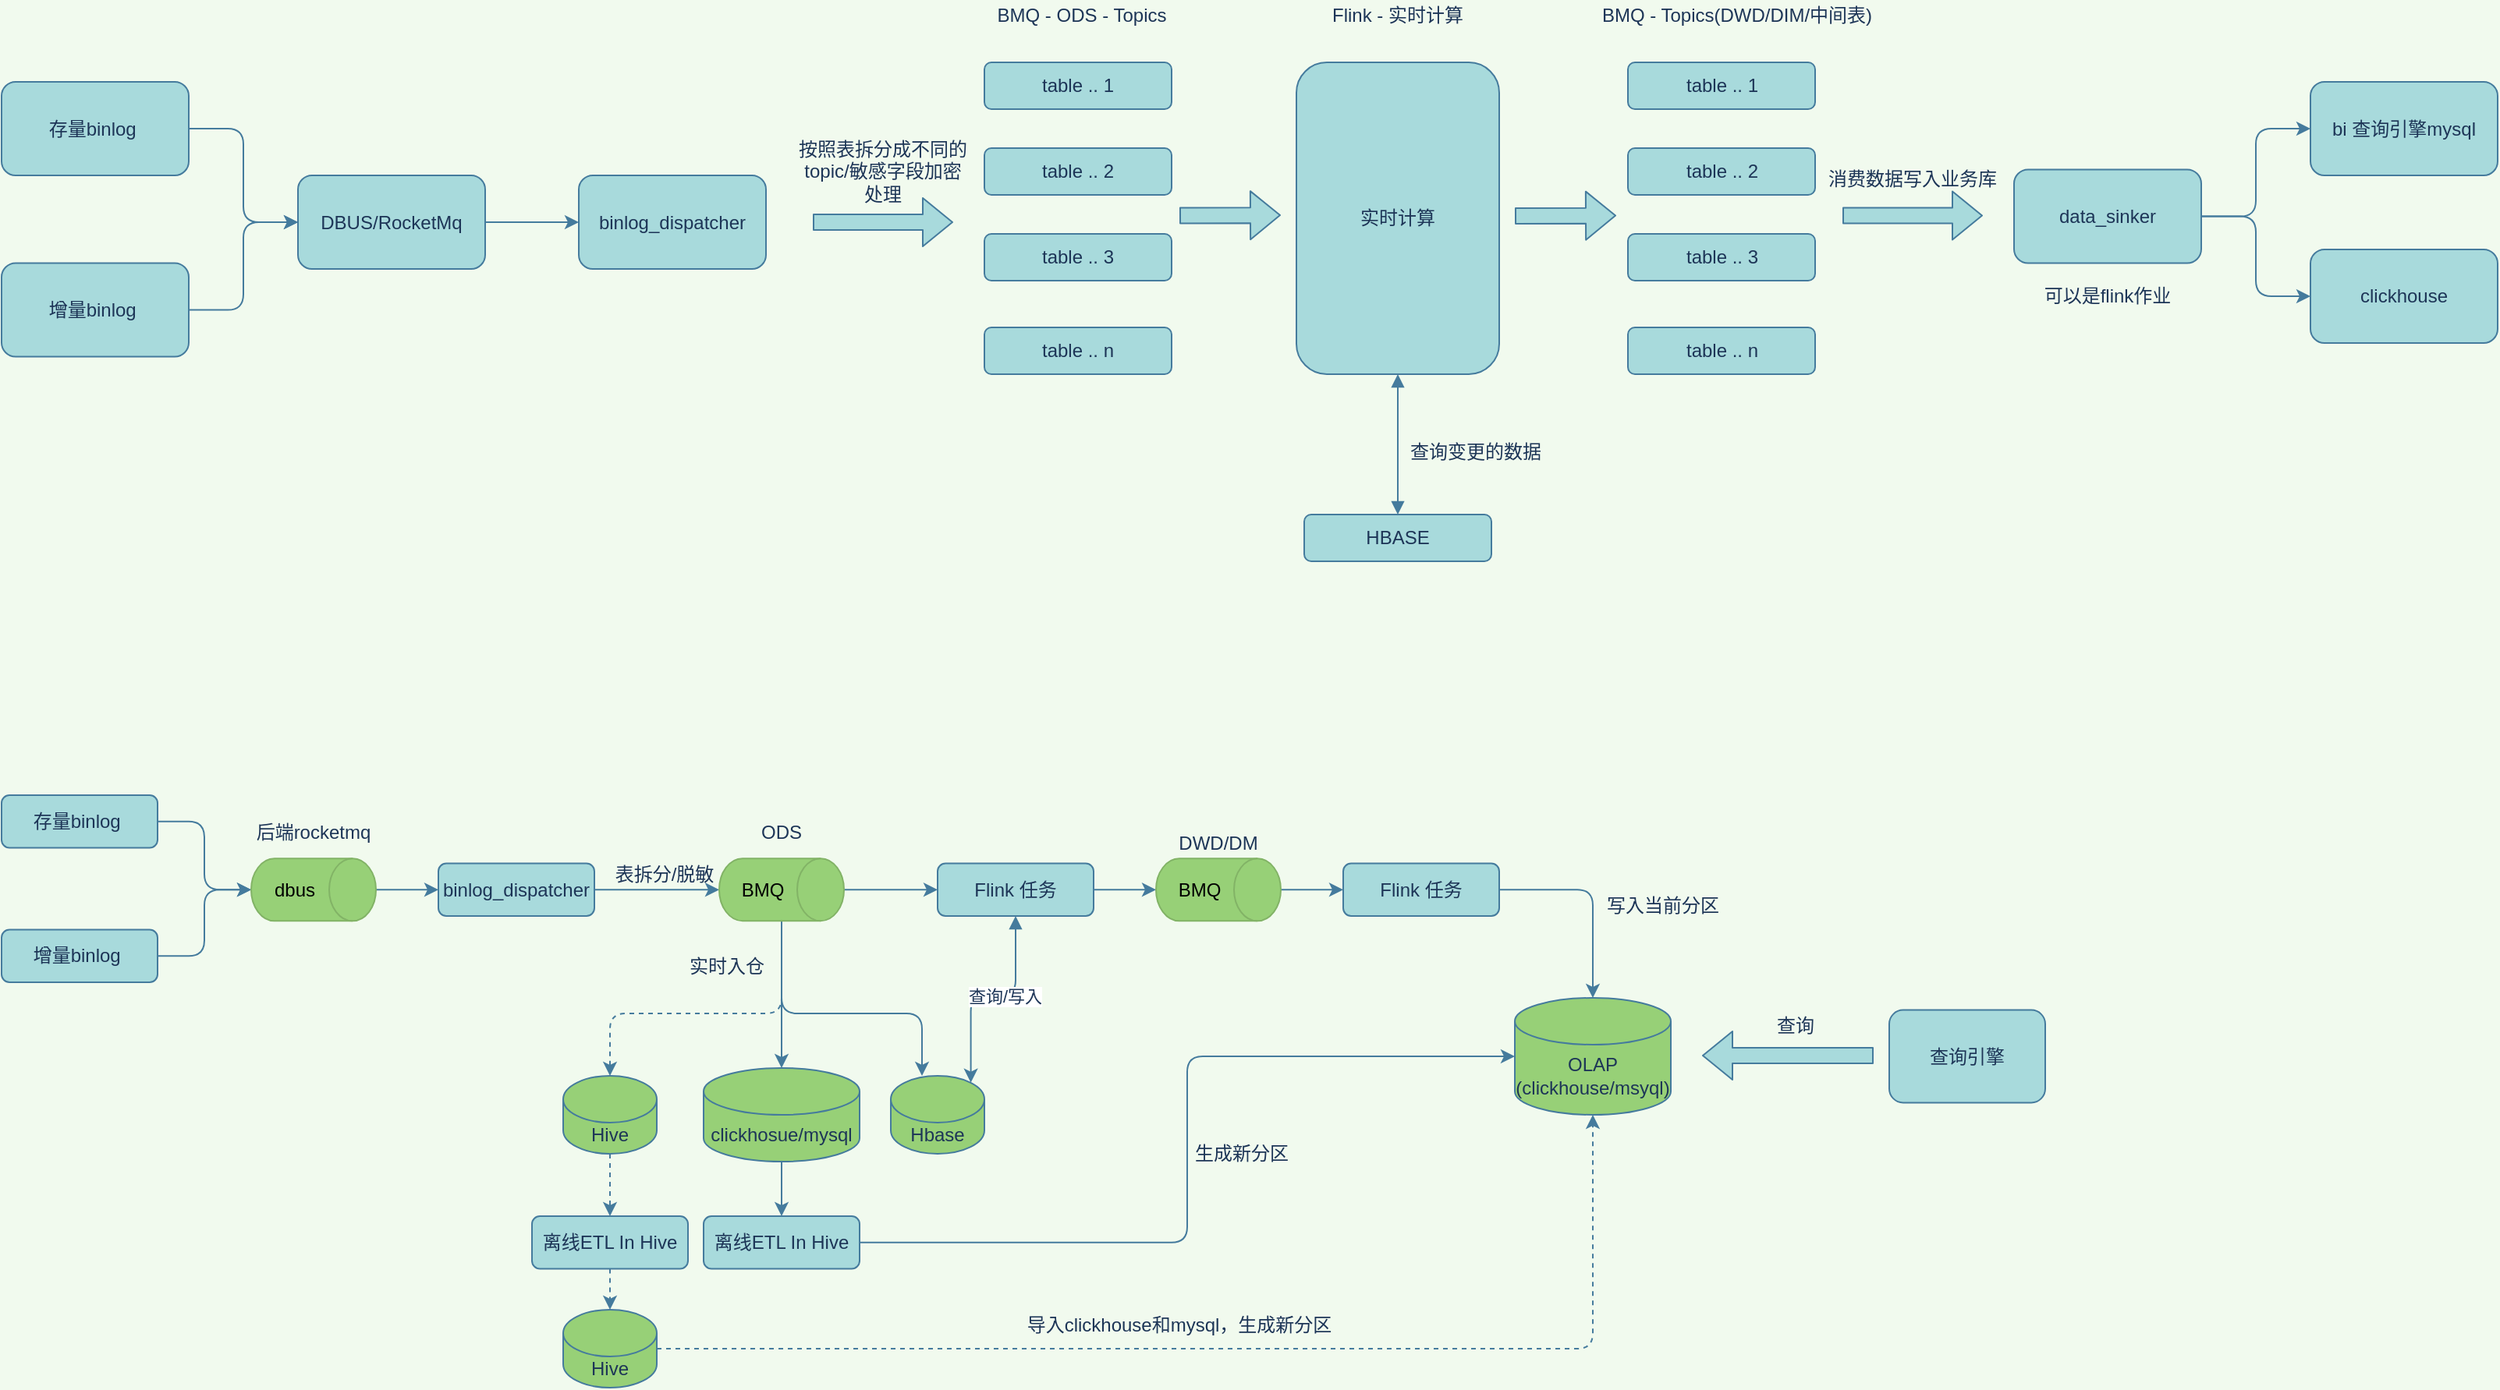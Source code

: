 <mxfile version="14.0.1" type="github">
  <diagram name="Page-1" id="74e2e168-ea6b-b213-b513-2b3c1d86103e">
    <mxGraphModel dx="1426" dy="769" grid="1" gridSize="10" guides="1" tooltips="1" connect="1" arrows="1" fold="1" page="1" pageScale="1" pageWidth="4681" pageHeight="3300" background="#F1FAEE" math="0" shadow="0">
      <root>
        <mxCell id="0" />
        <mxCell id="1" parent="0" />
        <mxCell id="ZxhqOC5vJH2Z66Pt62t_-1" style="edgeStyle=orthogonalEdgeStyle;curved=0;rounded=1;sketch=0;orthogonalLoop=1;jettySize=auto;html=1;exitX=1;exitY=0.5;exitDx=0;exitDy=0;entryX=0;entryY=0.5;entryDx=0;entryDy=0;strokeColor=#457B9D;fillColor=#A8DADC;fontColor=#1D3557;labelBackgroundColor=#F1FAEE;" edge="1" parent="1" source="CXxez-JtLYXaiOFdas3K-10" target="CXxez-JtLYXaiOFdas3K-11">
          <mxGeometry relative="1" as="geometry" />
        </mxCell>
        <mxCell id="CXxez-JtLYXaiOFdas3K-10" value="存量binlog&amp;nbsp;" style="rounded=1;whiteSpace=wrap;html=1;sketch=0;strokeColor=#457B9D;fillColor=#A8DADC;fontColor=#1D3557;" parent="1" vertex="1">
          <mxGeometry x="60" y="1402.5" width="120" height="60" as="geometry" />
        </mxCell>
        <mxCell id="ZxhqOC5vJH2Z66Pt62t_-3" style="edgeStyle=orthogonalEdgeStyle;curved=0;rounded=1;sketch=0;orthogonalLoop=1;jettySize=auto;html=1;exitX=1;exitY=0.5;exitDx=0;exitDy=0;entryX=0;entryY=0.5;entryDx=0;entryDy=0;strokeColor=#457B9D;fillColor=#A8DADC;fontColor=#1D3557;labelBackgroundColor=#F1FAEE;" edge="1" parent="1" source="CXxez-JtLYXaiOFdas3K-11" target="ZxhqOC5vJH2Z66Pt62t_-2">
          <mxGeometry relative="1" as="geometry" />
        </mxCell>
        <mxCell id="CXxez-JtLYXaiOFdas3K-11" value="DBUS/RocketMq" style="rounded=1;whiteSpace=wrap;html=1;sketch=0;strokeColor=#457B9D;fillColor=#A8DADC;fontColor=#1D3557;" parent="1" vertex="1">
          <mxGeometry x="250" y="1462.5" width="120" height="60" as="geometry" />
        </mxCell>
        <mxCell id="CXxez-JtLYXaiOFdas3K-14" value="table .. 1" style="rounded=1;whiteSpace=wrap;html=1;sketch=0;strokeColor=#457B9D;fillColor=#A8DADC;fontColor=#1D3557;" parent="1" vertex="1">
          <mxGeometry x="690" y="1390" width="120" height="30" as="geometry" />
        </mxCell>
        <mxCell id="CXxez-JtLYXaiOFdas3K-15" value="table .. 2" style="rounded=1;whiteSpace=wrap;html=1;sketch=0;strokeColor=#457B9D;fillColor=#A8DADC;fontColor=#1D3557;" parent="1" vertex="1">
          <mxGeometry x="690" y="1445" width="120" height="30" as="geometry" />
        </mxCell>
        <mxCell id="CXxez-JtLYXaiOFdas3K-16" value="table .. 3" style="rounded=1;whiteSpace=wrap;html=1;sketch=0;strokeColor=#457B9D;fillColor=#A8DADC;fontColor=#1D3557;" parent="1" vertex="1">
          <mxGeometry x="690" y="1500" width="120" height="30" as="geometry" />
        </mxCell>
        <mxCell id="CXxez-JtLYXaiOFdas3K-17" value="BMQ - ODS - Topics" style="text;html=1;strokeColor=none;fillColor=none;align=center;verticalAlign=middle;whiteSpace=wrap;rounded=0;sketch=0;fontColor=#1D3557;" parent="1" vertex="1">
          <mxGeometry x="695" y="1350" width="115" height="20" as="geometry" />
        </mxCell>
        <mxCell id="CXxez-JtLYXaiOFdas3K-18" value="table .. n" style="rounded=1;whiteSpace=wrap;html=1;sketch=0;strokeColor=#457B9D;fillColor=#A8DADC;fontColor=#1D3557;" parent="1" vertex="1">
          <mxGeometry x="690" y="1560" width="120" height="30" as="geometry" />
        </mxCell>
        <mxCell id="CXxez-JtLYXaiOFdas3K-20" value="Flink - 实时计算" style="text;html=1;strokeColor=none;fillColor=none;align=center;verticalAlign=middle;whiteSpace=wrap;rounded=0;sketch=0;fontColor=#1D3557;" parent="1" vertex="1">
          <mxGeometry x="905" y="1350" width="100" height="20" as="geometry" />
        </mxCell>
        <mxCell id="ZxhqOC5vJH2Z66Pt62t_-20" style="edgeStyle=orthogonalEdgeStyle;curved=0;rounded=1;sketch=0;orthogonalLoop=1;jettySize=auto;html=1;exitX=0.5;exitY=1;exitDx=0;exitDy=0;entryX=0.5;entryY=0;entryDx=0;entryDy=0;strokeColor=#457B9D;fillColor=#A8DADC;fontColor=#1D3557;endArrow=block;endFill=1;startArrow=block;startFill=1;labelBackgroundColor=#F1FAEE;" edge="1" parent="1" source="CXxez-JtLYXaiOFdas3K-21" target="ZxhqOC5vJH2Z66Pt62t_-19">
          <mxGeometry relative="1" as="geometry" />
        </mxCell>
        <mxCell id="CXxez-JtLYXaiOFdas3K-21" value="实时计算" style="rounded=1;whiteSpace=wrap;html=1;sketch=0;strokeColor=#457B9D;fillColor=#A8DADC;fontColor=#1D3557;" parent="1" vertex="1">
          <mxGeometry x="890" y="1390" width="130" height="200" as="geometry" />
        </mxCell>
        <mxCell id="ZxhqOC5vJH2Z66Pt62t_-2" value="binlog_dispatcher" style="rounded=1;whiteSpace=wrap;html=1;sketch=0;strokeColor=#457B9D;fillColor=#A8DADC;fontColor=#1D3557;" vertex="1" parent="1">
          <mxGeometry x="430" y="1462.5" width="120" height="60" as="geometry" />
        </mxCell>
        <mxCell id="ZxhqOC5vJH2Z66Pt62t_-4" value="table .. 1" style="rounded=1;whiteSpace=wrap;html=1;sketch=0;strokeColor=#457B9D;fillColor=#A8DADC;fontColor=#1D3557;" vertex="1" parent="1">
          <mxGeometry x="1102.5" y="1390" width="120" height="30" as="geometry" />
        </mxCell>
        <mxCell id="ZxhqOC5vJH2Z66Pt62t_-5" value="table .. 2" style="rounded=1;whiteSpace=wrap;html=1;sketch=0;strokeColor=#457B9D;fillColor=#A8DADC;fontColor=#1D3557;" vertex="1" parent="1">
          <mxGeometry x="1102.5" y="1445" width="120" height="30" as="geometry" />
        </mxCell>
        <mxCell id="ZxhqOC5vJH2Z66Pt62t_-6" value="table .. 3" style="rounded=1;whiteSpace=wrap;html=1;sketch=0;strokeColor=#457B9D;fillColor=#A8DADC;fontColor=#1D3557;" vertex="1" parent="1">
          <mxGeometry x="1102.5" y="1500" width="120" height="30" as="geometry" />
        </mxCell>
        <mxCell id="ZxhqOC5vJH2Z66Pt62t_-7" value="BMQ - Topics(DWD/DIM/中间表)" style="text;html=1;strokeColor=none;fillColor=none;align=center;verticalAlign=middle;whiteSpace=wrap;rounded=0;sketch=0;fontColor=#1D3557;" vertex="1" parent="1">
          <mxGeometry x="1080" y="1350" width="185" height="20" as="geometry" />
        </mxCell>
        <mxCell id="ZxhqOC5vJH2Z66Pt62t_-8" value="table .. n" style="rounded=1;whiteSpace=wrap;html=1;sketch=0;strokeColor=#457B9D;fillColor=#A8DADC;fontColor=#1D3557;" vertex="1" parent="1">
          <mxGeometry x="1102.5" y="1560" width="120" height="30" as="geometry" />
        </mxCell>
        <mxCell id="ZxhqOC5vJH2Z66Pt62t_-10" value="" style="shape=flexArrow;endArrow=classic;html=1;strokeColor=#457B9D;fillColor=#A8DADC;fontColor=#1D3557;labelBackgroundColor=#F1FAEE;" edge="1" parent="1">
          <mxGeometry width="50" height="50" relative="1" as="geometry">
            <mxPoint x="580" y="1492.5" as="sourcePoint" />
            <mxPoint x="670" y="1492.5" as="targetPoint" />
          </mxGeometry>
        </mxCell>
        <mxCell id="ZxhqOC5vJH2Z66Pt62t_-11" value="按照表拆分成不同的topic/敏感字段加密处理" style="text;html=1;strokeColor=none;fillColor=none;align=center;verticalAlign=middle;whiteSpace=wrap;rounded=0;sketch=0;fontColor=#1D3557;" vertex="1" parent="1">
          <mxGeometry x="570" y="1450" width="110" height="20" as="geometry" />
        </mxCell>
        <mxCell id="ZxhqOC5vJH2Z66Pt62t_-13" style="edgeStyle=orthogonalEdgeStyle;curved=0;rounded=1;sketch=0;orthogonalLoop=1;jettySize=auto;html=1;exitX=1;exitY=0.5;exitDx=0;exitDy=0;entryX=0;entryY=0.5;entryDx=0;entryDy=0;strokeColor=#457B9D;fillColor=#A8DADC;fontColor=#1D3557;labelBackgroundColor=#F1FAEE;" edge="1" parent="1" source="ZxhqOC5vJH2Z66Pt62t_-12" target="CXxez-JtLYXaiOFdas3K-11">
          <mxGeometry relative="1" as="geometry" />
        </mxCell>
        <mxCell id="ZxhqOC5vJH2Z66Pt62t_-12" value="增量binlog&amp;nbsp;" style="rounded=1;whiteSpace=wrap;html=1;sketch=0;strokeColor=#457B9D;fillColor=#A8DADC;fontColor=#1D3557;" vertex="1" parent="1">
          <mxGeometry x="60" y="1518.75" width="120" height="60" as="geometry" />
        </mxCell>
        <mxCell id="ZxhqOC5vJH2Z66Pt62t_-17" style="edgeStyle=orthogonalEdgeStyle;curved=0;rounded=1;sketch=0;orthogonalLoop=1;jettySize=auto;html=1;exitX=1;exitY=0.5;exitDx=0;exitDy=0;entryX=0;entryY=0.5;entryDx=0;entryDy=0;strokeColor=#457B9D;fillColor=#A8DADC;fontColor=#1D3557;labelBackgroundColor=#F1FAEE;" edge="1" parent="1" source="ZxhqOC5vJH2Z66Pt62t_-14" target="ZxhqOC5vJH2Z66Pt62t_-15">
          <mxGeometry relative="1" as="geometry" />
        </mxCell>
        <mxCell id="ZxhqOC5vJH2Z66Pt62t_-18" style="edgeStyle=orthogonalEdgeStyle;curved=0;rounded=1;sketch=0;orthogonalLoop=1;jettySize=auto;html=1;exitX=1;exitY=0.5;exitDx=0;exitDy=0;entryX=0;entryY=0.5;entryDx=0;entryDy=0;strokeColor=#457B9D;fillColor=#A8DADC;fontColor=#1D3557;labelBackgroundColor=#F1FAEE;" edge="1" parent="1" source="ZxhqOC5vJH2Z66Pt62t_-14" target="ZxhqOC5vJH2Z66Pt62t_-16">
          <mxGeometry relative="1" as="geometry" />
        </mxCell>
        <mxCell id="ZxhqOC5vJH2Z66Pt62t_-14" value="data_sinker" style="rounded=1;whiteSpace=wrap;html=1;sketch=0;strokeColor=#457B9D;fillColor=#A8DADC;fontColor=#1D3557;" vertex="1" parent="1">
          <mxGeometry x="1350" y="1458.75" width="120" height="60" as="geometry" />
        </mxCell>
        <mxCell id="ZxhqOC5vJH2Z66Pt62t_-15" value="bi 查询引擎mysql" style="rounded=1;whiteSpace=wrap;html=1;sketch=0;strokeColor=#457B9D;fillColor=#A8DADC;fontColor=#1D3557;" vertex="1" parent="1">
          <mxGeometry x="1540" y="1402.5" width="120" height="60" as="geometry" />
        </mxCell>
        <mxCell id="ZxhqOC5vJH2Z66Pt62t_-16" value="clickhouse" style="rounded=1;whiteSpace=wrap;html=1;sketch=0;strokeColor=#457B9D;fillColor=#A8DADC;fontColor=#1D3557;" vertex="1" parent="1">
          <mxGeometry x="1540" y="1510" width="120" height="60" as="geometry" />
        </mxCell>
        <mxCell id="ZxhqOC5vJH2Z66Pt62t_-19" value="HBASE" style="rounded=1;whiteSpace=wrap;html=1;sketch=0;strokeColor=#457B9D;fillColor=#A8DADC;fontColor=#1D3557;" vertex="1" parent="1">
          <mxGeometry x="895" y="1680" width="120" height="30" as="geometry" />
        </mxCell>
        <mxCell id="ZxhqOC5vJH2Z66Pt62t_-21" value="" style="shape=flexArrow;endArrow=classic;html=1;strokeColor=#457B9D;fillColor=#A8DADC;fontColor=#1D3557;labelBackgroundColor=#F1FAEE;" edge="1" parent="1">
          <mxGeometry width="50" height="50" relative="1" as="geometry">
            <mxPoint x="1240" y="1488.25" as="sourcePoint" />
            <mxPoint x="1330" y="1488.25" as="targetPoint" />
          </mxGeometry>
        </mxCell>
        <mxCell id="ZxhqOC5vJH2Z66Pt62t_-22" value="消费数据写入业务库" style="text;html=1;strokeColor=none;fillColor=none;align=center;verticalAlign=middle;whiteSpace=wrap;rounded=0;sketch=0;fontColor=#1D3557;" vertex="1" parent="1">
          <mxGeometry x="1230" y="1455" width="110" height="20" as="geometry" />
        </mxCell>
        <mxCell id="ZxhqOC5vJH2Z66Pt62t_-23" value="" style="shape=flexArrow;endArrow=classic;html=1;strokeColor=#457B9D;fillColor=#A8DADC;fontColor=#1D3557;labelBackgroundColor=#F1FAEE;" edge="1" parent="1">
          <mxGeometry width="50" height="50" relative="1" as="geometry">
            <mxPoint x="815" y="1488.25" as="sourcePoint" />
            <mxPoint x="880" y="1488" as="targetPoint" />
          </mxGeometry>
        </mxCell>
        <mxCell id="ZxhqOC5vJH2Z66Pt62t_-24" value="" style="shape=flexArrow;endArrow=classic;html=1;strokeColor=#457B9D;fillColor=#A8DADC;fontColor=#1D3557;labelBackgroundColor=#F1FAEE;" edge="1" parent="1">
          <mxGeometry width="50" height="50" relative="1" as="geometry">
            <mxPoint x="1030" y="1488.5" as="sourcePoint" />
            <mxPoint x="1095" y="1488.25" as="targetPoint" />
          </mxGeometry>
        </mxCell>
        <mxCell id="ZxhqOC5vJH2Z66Pt62t_-38" value="查询变更的数据" style="text;html=1;strokeColor=none;fillColor=none;align=center;verticalAlign=middle;whiteSpace=wrap;rounded=0;sketch=0;fontColor=#1D3557;" vertex="1" parent="1">
          <mxGeometry x="960" y="1630" width="90" height="20" as="geometry" />
        </mxCell>
        <mxCell id="ZxhqOC5vJH2Z66Pt62t_-39" value="可以是flink作业" style="text;html=1;strokeColor=none;fillColor=none;align=center;verticalAlign=middle;whiteSpace=wrap;rounded=0;sketch=0;fontColor=#1D3557;" vertex="1" parent="1">
          <mxGeometry x="1365" y="1530" width="90" height="20" as="geometry" />
        </mxCell>
        <mxCell id="ZxhqOC5vJH2Z66Pt62t_-55" style="edgeStyle=orthogonalEdgeStyle;curved=0;rounded=1;sketch=0;orthogonalLoop=1;jettySize=auto;html=1;exitX=1;exitY=0.5;exitDx=0;exitDy=0;entryX=0.5;entryY=1;entryDx=0;entryDy=0;entryPerimeter=0;strokeColor=#457B9D;fillColor=#A8DADC;fontColor=#1D3557;" edge="1" parent="1" source="ZxhqOC5vJH2Z66Pt62t_-46" target="ZxhqOC5vJH2Z66Pt62t_-53">
          <mxGeometry relative="1" as="geometry" />
        </mxCell>
        <mxCell id="ZxhqOC5vJH2Z66Pt62t_-46" value="增量binlog&amp;nbsp;" style="rounded=1;whiteSpace=wrap;html=1;sketch=0;strokeColor=#457B9D;fillColor=#A8DADC;fontColor=#1D3557;" vertex="1" parent="1">
          <mxGeometry x="60" y="1946.25" width="100" height="33.75" as="geometry" />
        </mxCell>
        <mxCell id="ZxhqOC5vJH2Z66Pt62t_-54" style="edgeStyle=orthogonalEdgeStyle;curved=0;rounded=1;sketch=0;orthogonalLoop=1;jettySize=auto;html=1;exitX=1;exitY=0.5;exitDx=0;exitDy=0;entryX=0.5;entryY=1;entryDx=0;entryDy=0;entryPerimeter=0;strokeColor=#457B9D;fillColor=#A8DADC;fontColor=#1D3557;" edge="1" parent="1" source="ZxhqOC5vJH2Z66Pt62t_-47" target="ZxhqOC5vJH2Z66Pt62t_-53">
          <mxGeometry relative="1" as="geometry" />
        </mxCell>
        <mxCell id="ZxhqOC5vJH2Z66Pt62t_-47" value="存量binlog&amp;nbsp;" style="rounded=1;whiteSpace=wrap;html=1;sketch=0;strokeColor=#457B9D;fillColor=#A8DADC;fontColor=#1D3557;" vertex="1" parent="1">
          <mxGeometry x="60" y="1860" width="100" height="33.75" as="geometry" />
        </mxCell>
        <mxCell id="ZxhqOC5vJH2Z66Pt62t_-59" style="edgeStyle=orthogonalEdgeStyle;curved=0;rounded=1;sketch=0;orthogonalLoop=1;jettySize=auto;html=1;exitX=1;exitY=0.5;exitDx=0;exitDy=0;strokeColor=#457B9D;fillColor=#A8DADC;fontColor=#1D3557;" edge="1" parent="1" source="ZxhqOC5vJH2Z66Pt62t_-52" target="ZxhqOC5vJH2Z66Pt62t_-58">
          <mxGeometry relative="1" as="geometry" />
        </mxCell>
        <mxCell id="ZxhqOC5vJH2Z66Pt62t_-52" value="&lt;span&gt;binlog_dispatcher&lt;/span&gt;" style="rounded=1;whiteSpace=wrap;html=1;sketch=0;strokeColor=#457B9D;fillColor=#A8DADC;fontColor=#1D3557;" vertex="1" parent="1">
          <mxGeometry x="340" y="1903.75" width="100" height="33.75" as="geometry" />
        </mxCell>
        <mxCell id="ZxhqOC5vJH2Z66Pt62t_-57" style="edgeStyle=orthogonalEdgeStyle;curved=0;rounded=1;sketch=0;orthogonalLoop=1;jettySize=auto;html=1;exitX=0.5;exitY=0;exitDx=0;exitDy=0;exitPerimeter=0;entryX=0;entryY=0.5;entryDx=0;entryDy=0;strokeColor=#457B9D;fillColor=#A8DADC;fontColor=#1D3557;" edge="1" parent="1" source="ZxhqOC5vJH2Z66Pt62t_-53" target="ZxhqOC5vJH2Z66Pt62t_-52">
          <mxGeometry relative="1" as="geometry" />
        </mxCell>
        <mxCell id="ZxhqOC5vJH2Z66Pt62t_-53" value="dbus" style="shape=cylinder3;whiteSpace=wrap;html=1;boundedLbl=1;backgroundOutline=1;size=15;rounded=0;sketch=0;strokeColor=#82b366;direction=south;fillColor=#97D077;" vertex="1" parent="1">
          <mxGeometry x="220" y="1900.63" width="80" height="40" as="geometry" />
        </mxCell>
        <mxCell id="ZxhqOC5vJH2Z66Pt62t_-56" value="后端rocketmq" style="text;html=1;strokeColor=none;fillColor=none;align=center;verticalAlign=middle;whiteSpace=wrap;rounded=0;sketch=0;fontColor=#1D3557;" vertex="1" parent="1">
          <mxGeometry x="215" y="1873.75" width="90" height="20" as="geometry" />
        </mxCell>
        <mxCell id="ZxhqOC5vJH2Z66Pt62t_-67" style="edgeStyle=orthogonalEdgeStyle;curved=0;rounded=1;sketch=0;orthogonalLoop=1;jettySize=auto;html=1;exitX=1;exitY=0.5;exitDx=0;exitDy=0;exitPerimeter=0;entryX=0.5;entryY=0;entryDx=0;entryDy=0;entryPerimeter=0;strokeColor=#457B9D;fillColor=#A8DADC;fontColor=#1D3557;" edge="1" parent="1" source="ZxhqOC5vJH2Z66Pt62t_-58" target="ZxhqOC5vJH2Z66Pt62t_-66">
          <mxGeometry relative="1" as="geometry" />
        </mxCell>
        <mxCell id="ZxhqOC5vJH2Z66Pt62t_-68" style="edgeStyle=orthogonalEdgeStyle;curved=0;rounded=1;sketch=0;orthogonalLoop=1;jettySize=auto;html=1;exitX=1;exitY=0.5;exitDx=0;exitDy=0;exitPerimeter=0;entryX=0.5;entryY=0;entryDx=0;entryDy=0;entryPerimeter=0;strokeColor=#457B9D;fillColor=#A8DADC;fontColor=#1D3557;dashed=1;" edge="1" parent="1" source="ZxhqOC5vJH2Z66Pt62t_-58" target="ZxhqOC5vJH2Z66Pt62t_-63">
          <mxGeometry relative="1" as="geometry">
            <Array as="points">
              <mxPoint x="560" y="2000" />
              <mxPoint x="450" y="2000" />
            </Array>
          </mxGeometry>
        </mxCell>
        <mxCell id="ZxhqOC5vJH2Z66Pt62t_-70" style="edgeStyle=orthogonalEdgeStyle;curved=0;rounded=1;sketch=0;orthogonalLoop=1;jettySize=auto;html=1;exitX=1;exitY=0.5;exitDx=0;exitDy=0;exitPerimeter=0;strokeColor=#457B9D;fillColor=#A8DADC;fontColor=#1D3557;" edge="1" parent="1" source="ZxhqOC5vJH2Z66Pt62t_-58" target="ZxhqOC5vJH2Z66Pt62t_-69">
          <mxGeometry relative="1" as="geometry">
            <Array as="points">
              <mxPoint x="560" y="2000" />
              <mxPoint x="650" y="2000" />
            </Array>
          </mxGeometry>
        </mxCell>
        <mxCell id="ZxhqOC5vJH2Z66Pt62t_-72" style="edgeStyle=orthogonalEdgeStyle;curved=0;rounded=1;sketch=0;orthogonalLoop=1;jettySize=auto;html=1;exitX=0.5;exitY=0;exitDx=0;exitDy=0;exitPerimeter=0;strokeColor=#457B9D;fillColor=#A8DADC;fontColor=#1D3557;" edge="1" parent="1" source="ZxhqOC5vJH2Z66Pt62t_-58" target="ZxhqOC5vJH2Z66Pt62t_-71">
          <mxGeometry relative="1" as="geometry" />
        </mxCell>
        <mxCell id="ZxhqOC5vJH2Z66Pt62t_-58" value="BMQ" style="shape=cylinder3;whiteSpace=wrap;html=1;boundedLbl=1;backgroundOutline=1;size=15;rounded=0;sketch=0;strokeColor=#82b366;direction=south;fillColor=#97D077;" vertex="1" parent="1">
          <mxGeometry x="520" y="1900.62" width="80" height="40" as="geometry" />
        </mxCell>
        <mxCell id="ZxhqOC5vJH2Z66Pt62t_-60" value="ODS" style="text;html=1;strokeColor=none;fillColor=none;align=center;verticalAlign=middle;whiteSpace=wrap;rounded=0;sketch=0;fontColor=#1D3557;" vertex="1" parent="1">
          <mxGeometry x="540" y="1873.75" width="40" height="20" as="geometry" />
        </mxCell>
        <mxCell id="ZxhqOC5vJH2Z66Pt62t_-62" value="表拆分/脱敏" style="text;html=1;strokeColor=none;fillColor=none;align=center;verticalAlign=middle;whiteSpace=wrap;rounded=0;sketch=0;fontColor=#1D3557;" vertex="1" parent="1">
          <mxGeometry x="440" y="1900.62" width="90" height="20" as="geometry" />
        </mxCell>
        <mxCell id="ZxhqOC5vJH2Z66Pt62t_-93" style="edgeStyle=orthogonalEdgeStyle;curved=0;rounded=1;sketch=0;orthogonalLoop=1;jettySize=auto;html=1;exitX=0.5;exitY=1;exitDx=0;exitDy=0;exitPerimeter=0;entryX=0.5;entryY=0;entryDx=0;entryDy=0;startArrow=none;startFill=0;strokeColor=#457B9D;fillColor=#A8DADC;fontColor=#1D3557;dashed=1;" edge="1" parent="1" source="ZxhqOC5vJH2Z66Pt62t_-63" target="ZxhqOC5vJH2Z66Pt62t_-92">
          <mxGeometry relative="1" as="geometry" />
        </mxCell>
        <mxCell id="ZxhqOC5vJH2Z66Pt62t_-63" value="Hive" style="shape=cylinder3;whiteSpace=wrap;html=1;boundedLbl=1;backgroundOutline=1;size=15;rounded=0;sketch=0;strokeColor=#457B9D;fillColor=#97D077;fontColor=#1D3557;" vertex="1" parent="1">
          <mxGeometry x="420" y="2040" width="60" height="50" as="geometry" />
        </mxCell>
        <mxCell id="ZxhqOC5vJH2Z66Pt62t_-100" style="edgeStyle=orthogonalEdgeStyle;curved=0;rounded=1;sketch=0;orthogonalLoop=1;jettySize=auto;html=1;exitX=0.5;exitY=1;exitDx=0;exitDy=0;exitPerimeter=0;entryX=0.5;entryY=0;entryDx=0;entryDy=0;startArrow=none;startFill=0;strokeColor=#457B9D;fillColor=#A8DADC;fontColor=#1D3557;" edge="1" parent="1" source="ZxhqOC5vJH2Z66Pt62t_-66" target="ZxhqOC5vJH2Z66Pt62t_-98">
          <mxGeometry relative="1" as="geometry" />
        </mxCell>
        <mxCell id="ZxhqOC5vJH2Z66Pt62t_-66" value="clickhosue/mysql" style="shape=cylinder3;whiteSpace=wrap;html=1;boundedLbl=1;backgroundOutline=1;size=15;rounded=0;sketch=0;strokeColor=#457B9D;fillColor=#97D077;fontColor=#1D3557;" vertex="1" parent="1">
          <mxGeometry x="510" y="2035" width="100" height="60" as="geometry" />
        </mxCell>
        <mxCell id="ZxhqOC5vJH2Z66Pt62t_-69" value="Hbase" style="shape=cylinder3;whiteSpace=wrap;html=1;boundedLbl=1;backgroundOutline=1;size=15;rounded=0;sketch=0;strokeColor=#457B9D;fillColor=#97D077;fontColor=#1D3557;" vertex="1" parent="1">
          <mxGeometry x="630" y="2040" width="60" height="50" as="geometry" />
        </mxCell>
        <mxCell id="ZxhqOC5vJH2Z66Pt62t_-73" style="edgeStyle=orthogonalEdgeStyle;curved=0;rounded=1;sketch=0;orthogonalLoop=1;jettySize=auto;html=1;exitX=0.5;exitY=1;exitDx=0;exitDy=0;entryX=0.855;entryY=0;entryDx=0;entryDy=4.35;entryPerimeter=0;strokeColor=#457B9D;fillColor=#A8DADC;fontColor=#1D3557;startArrow=block;startFill=1;" edge="1" parent="1" source="ZxhqOC5vJH2Z66Pt62t_-71" target="ZxhqOC5vJH2Z66Pt62t_-69">
          <mxGeometry relative="1" as="geometry" />
        </mxCell>
        <mxCell id="ZxhqOC5vJH2Z66Pt62t_-74" value="查询/写入" style="edgeLabel;html=1;align=center;verticalAlign=middle;resizable=0;points=[];fontColor=#1D3557;" vertex="1" connectable="0" parent="ZxhqOC5vJH2Z66Pt62t_-73">
          <mxGeometry x="-0.139" relative="1" as="geometry">
            <mxPoint as="offset" />
          </mxGeometry>
        </mxCell>
        <mxCell id="ZxhqOC5vJH2Z66Pt62t_-77" style="edgeStyle=orthogonalEdgeStyle;curved=0;rounded=1;sketch=0;orthogonalLoop=1;jettySize=auto;html=1;exitX=1;exitY=0.5;exitDx=0;exitDy=0;entryX=0.5;entryY=1;entryDx=0;entryDy=0;entryPerimeter=0;startArrow=none;startFill=0;strokeColor=#457B9D;fillColor=#A8DADC;fontColor=#1D3557;" edge="1" parent="1" source="ZxhqOC5vJH2Z66Pt62t_-71" target="ZxhqOC5vJH2Z66Pt62t_-76">
          <mxGeometry relative="1" as="geometry" />
        </mxCell>
        <mxCell id="ZxhqOC5vJH2Z66Pt62t_-71" value="Flink 任务" style="rounded=1;whiteSpace=wrap;html=1;sketch=0;strokeColor=#457B9D;fillColor=#A8DADC;fontColor=#1D3557;" vertex="1" parent="1">
          <mxGeometry x="660" y="1903.74" width="100" height="33.75" as="geometry" />
        </mxCell>
        <mxCell id="ZxhqOC5vJH2Z66Pt62t_-75" value="实时入仓" style="text;html=1;strokeColor=none;fillColor=none;align=center;verticalAlign=middle;whiteSpace=wrap;rounded=0;sketch=0;fontColor=#1D3557;" vertex="1" parent="1">
          <mxGeometry x="490" y="1960" width="70" height="20" as="geometry" />
        </mxCell>
        <mxCell id="ZxhqOC5vJH2Z66Pt62t_-89" style="edgeStyle=orthogonalEdgeStyle;curved=0;rounded=1;sketch=0;orthogonalLoop=1;jettySize=auto;html=1;exitX=0.5;exitY=0;exitDx=0;exitDy=0;exitPerimeter=0;entryX=0;entryY=0.5;entryDx=0;entryDy=0;startArrow=none;startFill=0;strokeColor=#457B9D;fillColor=#A8DADC;fontColor=#1D3557;" edge="1" parent="1" source="ZxhqOC5vJH2Z66Pt62t_-76" target="ZxhqOC5vJH2Z66Pt62t_-88">
          <mxGeometry relative="1" as="geometry" />
        </mxCell>
        <mxCell id="ZxhqOC5vJH2Z66Pt62t_-76" value="BMQ" style="shape=cylinder3;whiteSpace=wrap;html=1;boundedLbl=1;backgroundOutline=1;size=15;rounded=0;sketch=0;strokeColor=#82b366;direction=south;fillColor=#97D077;" vertex="1" parent="1">
          <mxGeometry x="800" y="1900.63" width="80" height="40" as="geometry" />
        </mxCell>
        <mxCell id="ZxhqOC5vJH2Z66Pt62t_-78" value="DWD/DM" style="text;html=1;strokeColor=none;fillColor=none;align=center;verticalAlign=middle;whiteSpace=wrap;rounded=0;sketch=0;fontColor=#1D3557;" vertex="1" parent="1">
          <mxGeometry x="820" y="1880.62" width="40" height="20" as="geometry" />
        </mxCell>
        <mxCell id="ZxhqOC5vJH2Z66Pt62t_-79" value="OLAP&lt;br&gt;(clickhouse/msyql)" style="shape=cylinder3;whiteSpace=wrap;html=1;boundedLbl=1;backgroundOutline=1;size=15;rounded=0;sketch=0;strokeColor=#457B9D;fillColor=#97D077;fontColor=#1D3557;" vertex="1" parent="1">
          <mxGeometry x="1030" y="1990" width="100" height="75" as="geometry" />
        </mxCell>
        <mxCell id="ZxhqOC5vJH2Z66Pt62t_-90" style="edgeStyle=orthogonalEdgeStyle;curved=0;rounded=1;sketch=0;orthogonalLoop=1;jettySize=auto;html=1;exitX=1;exitY=0.5;exitDx=0;exitDy=0;entryX=0.5;entryY=0;entryDx=0;entryDy=0;entryPerimeter=0;startArrow=none;startFill=0;strokeColor=#457B9D;fillColor=#A8DADC;fontColor=#1D3557;" edge="1" parent="1" source="ZxhqOC5vJH2Z66Pt62t_-88" target="ZxhqOC5vJH2Z66Pt62t_-79">
          <mxGeometry relative="1" as="geometry" />
        </mxCell>
        <mxCell id="ZxhqOC5vJH2Z66Pt62t_-88" value="Flink 任务" style="rounded=1;whiteSpace=wrap;html=1;sketch=0;strokeColor=#457B9D;fillColor=#A8DADC;fontColor=#1D3557;" vertex="1" parent="1">
          <mxGeometry x="920" y="1903.75" width="100" height="33.75" as="geometry" />
        </mxCell>
        <mxCell id="ZxhqOC5vJH2Z66Pt62t_-95" style="edgeStyle=orthogonalEdgeStyle;curved=0;rounded=1;sketch=0;orthogonalLoop=1;jettySize=auto;html=1;exitX=0.5;exitY=1;exitDx=0;exitDy=0;entryX=0.5;entryY=0;entryDx=0;entryDy=0;entryPerimeter=0;dashed=1;startArrow=none;startFill=0;strokeColor=#457B9D;fillColor=#A8DADC;fontColor=#1D3557;" edge="1" parent="1" source="ZxhqOC5vJH2Z66Pt62t_-92" target="ZxhqOC5vJH2Z66Pt62t_-94">
          <mxGeometry relative="1" as="geometry" />
        </mxCell>
        <mxCell id="ZxhqOC5vJH2Z66Pt62t_-92" value="离线ETL In Hive" style="rounded=1;whiteSpace=wrap;html=1;sketch=0;strokeColor=#457B9D;fillColor=#A8DADC;fontColor=#1D3557;" vertex="1" parent="1">
          <mxGeometry x="400" y="2130" width="100" height="33.75" as="geometry" />
        </mxCell>
        <mxCell id="ZxhqOC5vJH2Z66Pt62t_-96" style="edgeStyle=orthogonalEdgeStyle;curved=0;rounded=1;sketch=0;orthogonalLoop=1;jettySize=auto;html=1;exitX=1;exitY=0.5;exitDx=0;exitDy=0;exitPerimeter=0;entryX=0.5;entryY=1;entryDx=0;entryDy=0;entryPerimeter=0;dashed=1;startArrow=none;startFill=0;strokeColor=#457B9D;fillColor=#A8DADC;fontColor=#1D3557;" edge="1" parent="1" source="ZxhqOC5vJH2Z66Pt62t_-94" target="ZxhqOC5vJH2Z66Pt62t_-79">
          <mxGeometry relative="1" as="geometry" />
        </mxCell>
        <mxCell id="ZxhqOC5vJH2Z66Pt62t_-94" value="Hive" style="shape=cylinder3;whiteSpace=wrap;html=1;boundedLbl=1;backgroundOutline=1;size=15;rounded=0;sketch=0;strokeColor=#457B9D;fillColor=#97D077;fontColor=#1D3557;" vertex="1" parent="1">
          <mxGeometry x="420" y="2190" width="60" height="50" as="geometry" />
        </mxCell>
        <mxCell id="ZxhqOC5vJH2Z66Pt62t_-97" value="导入clickhouse和mysql，生成新分区" style="text;html=1;strokeColor=none;fillColor=none;align=center;verticalAlign=middle;whiteSpace=wrap;rounded=0;sketch=0;fontColor=#1D3557;" vertex="1" parent="1">
          <mxGeometry x="710" y="2190" width="210" height="20" as="geometry" />
        </mxCell>
        <mxCell id="ZxhqOC5vJH2Z66Pt62t_-101" style="edgeStyle=orthogonalEdgeStyle;curved=0;rounded=1;sketch=0;orthogonalLoop=1;jettySize=auto;html=1;exitX=1;exitY=0.5;exitDx=0;exitDy=0;entryX=0;entryY=0.5;entryDx=0;entryDy=0;entryPerimeter=0;startArrow=none;startFill=0;strokeColor=#457B9D;fillColor=#A8DADC;fontColor=#1D3557;" edge="1" parent="1" source="ZxhqOC5vJH2Z66Pt62t_-98" target="ZxhqOC5vJH2Z66Pt62t_-79">
          <mxGeometry relative="1" as="geometry" />
        </mxCell>
        <mxCell id="ZxhqOC5vJH2Z66Pt62t_-98" value="离线ETL In Hive" style="rounded=1;whiteSpace=wrap;html=1;sketch=0;strokeColor=#457B9D;fillColor=#A8DADC;fontColor=#1D3557;" vertex="1" parent="1">
          <mxGeometry x="510" y="2130" width="100" height="33.75" as="geometry" />
        </mxCell>
        <mxCell id="ZxhqOC5vJH2Z66Pt62t_-102" value="查询引擎" style="rounded=1;whiteSpace=wrap;html=1;sketch=0;strokeColor=#457B9D;fillColor=#A8DADC;fontColor=#1D3557;" vertex="1" parent="1">
          <mxGeometry x="1270" y="1997.81" width="100" height="59.38" as="geometry" />
        </mxCell>
        <mxCell id="ZxhqOC5vJH2Z66Pt62t_-103" value="生成新分区" style="text;html=1;strokeColor=none;fillColor=none;align=center;verticalAlign=middle;whiteSpace=wrap;rounded=0;sketch=0;fontColor=#1D3557;" vertex="1" parent="1">
          <mxGeometry x="820" y="2080" width="70" height="20" as="geometry" />
        </mxCell>
        <mxCell id="ZxhqOC5vJH2Z66Pt62t_-104" value="写入当前分区" style="text;html=1;strokeColor=none;fillColor=none;align=center;verticalAlign=middle;whiteSpace=wrap;rounded=0;sketch=0;fontColor=#1D3557;" vertex="1" parent="1">
          <mxGeometry x="1080" y="1920.63" width="90" height="20" as="geometry" />
        </mxCell>
        <mxCell id="ZxhqOC5vJH2Z66Pt62t_-105" value="" style="shape=flexArrow;endArrow=classic;html=1;strokeColor=#457B9D;fillColor=#A8DADC;fontColor=#1D3557;" edge="1" parent="1">
          <mxGeometry width="50" height="50" relative="1" as="geometry">
            <mxPoint x="1260" y="2027" as="sourcePoint" />
            <mxPoint x="1150" y="2027" as="targetPoint" />
          </mxGeometry>
        </mxCell>
        <mxCell id="ZxhqOC5vJH2Z66Pt62t_-106" value="查询" style="text;html=1;strokeColor=none;fillColor=none;align=center;verticalAlign=middle;whiteSpace=wrap;rounded=0;sketch=0;fontColor=#1D3557;" vertex="1" parent="1">
          <mxGeometry x="1190" y="1998" width="40" height="20" as="geometry" />
        </mxCell>
      </root>
    </mxGraphModel>
  </diagram>
</mxfile>
